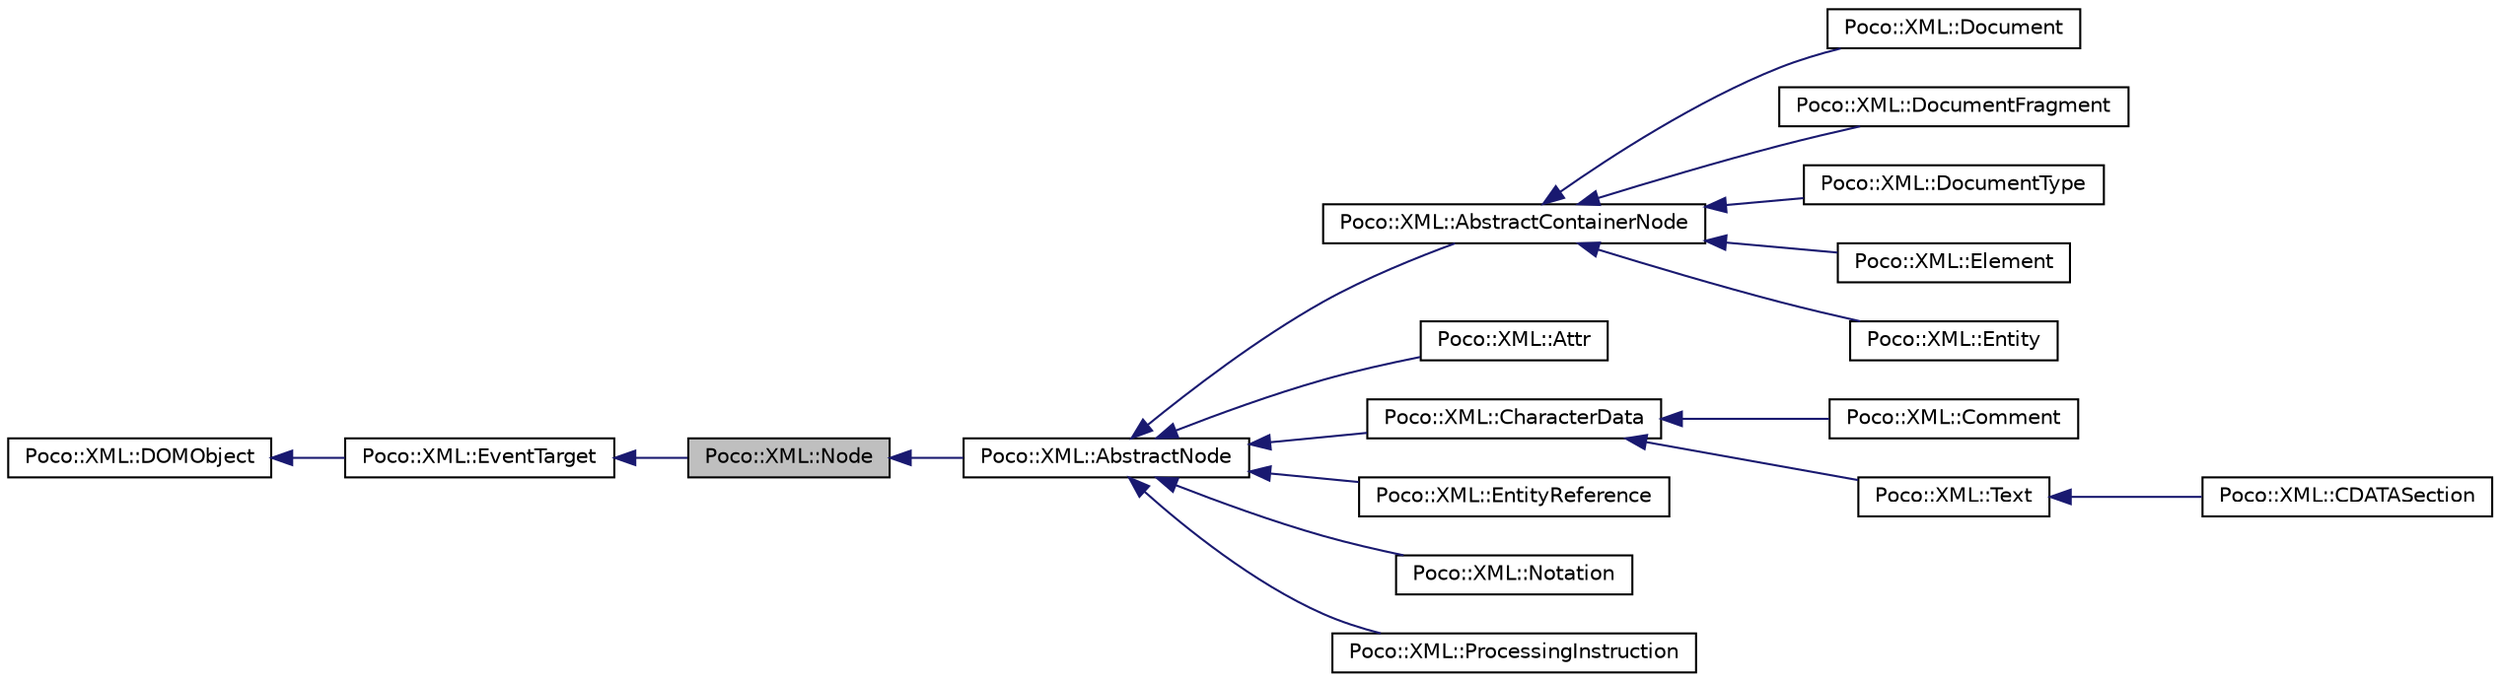 digraph "Poco::XML::Node"
{
 // LATEX_PDF_SIZE
  edge [fontname="Helvetica",fontsize="10",labelfontname="Helvetica",labelfontsize="10"];
  node [fontname="Helvetica",fontsize="10",shape=record];
  rankdir="LR";
  Node1 [label="Poco::XML::Node",height=0.2,width=0.4,color="black", fillcolor="grey75", style="filled", fontcolor="black",tooltip=" "];
  Node2 -> Node1 [dir="back",color="midnightblue",fontsize="10",style="solid"];
  Node2 [label="Poco::XML::EventTarget",height=0.2,width=0.4,color="black", fillcolor="white", style="filled",URL="$classPoco_1_1XML_1_1EventTarget.html",tooltip=" "];
  Node3 -> Node2 [dir="back",color="midnightblue",fontsize="10",style="solid"];
  Node3 [label="Poco::XML::DOMObject",height=0.2,width=0.4,color="black", fillcolor="white", style="filled",URL="$classPoco_1_1XML_1_1DOMObject.html",tooltip=" "];
  Node1 -> Node4 [dir="back",color="midnightblue",fontsize="10",style="solid"];
  Node4 [label="Poco::XML::AbstractNode",height=0.2,width=0.4,color="black", fillcolor="white", style="filled",URL="$classPoco_1_1XML_1_1AbstractNode.html",tooltip=" "];
  Node4 -> Node5 [dir="back",color="midnightblue",fontsize="10",style="solid"];
  Node5 [label="Poco::XML::AbstractContainerNode",height=0.2,width=0.4,color="black", fillcolor="white", style="filled",URL="$classPoco_1_1XML_1_1AbstractContainerNode.html",tooltip=" "];
  Node5 -> Node6 [dir="back",color="midnightblue",fontsize="10",style="solid"];
  Node6 [label="Poco::XML::Document",height=0.2,width=0.4,color="black", fillcolor="white", style="filled",URL="$classPoco_1_1XML_1_1Document.html",tooltip=" "];
  Node5 -> Node7 [dir="back",color="midnightblue",fontsize="10",style="solid"];
  Node7 [label="Poco::XML::DocumentFragment",height=0.2,width=0.4,color="black", fillcolor="white", style="filled",URL="$classPoco_1_1XML_1_1DocumentFragment.html",tooltip=" "];
  Node5 -> Node8 [dir="back",color="midnightblue",fontsize="10",style="solid"];
  Node8 [label="Poco::XML::DocumentType",height=0.2,width=0.4,color="black", fillcolor="white", style="filled",URL="$classPoco_1_1XML_1_1DocumentType.html",tooltip=" "];
  Node5 -> Node9 [dir="back",color="midnightblue",fontsize="10",style="solid"];
  Node9 [label="Poco::XML::Element",height=0.2,width=0.4,color="black", fillcolor="white", style="filled",URL="$classPoco_1_1XML_1_1Element.html",tooltip=" "];
  Node5 -> Node10 [dir="back",color="midnightblue",fontsize="10",style="solid"];
  Node10 [label="Poco::XML::Entity",height=0.2,width=0.4,color="black", fillcolor="white", style="filled",URL="$classPoco_1_1XML_1_1Entity.html",tooltip=" "];
  Node4 -> Node11 [dir="back",color="midnightblue",fontsize="10",style="solid"];
  Node11 [label="Poco::XML::Attr",height=0.2,width=0.4,color="black", fillcolor="white", style="filled",URL="$classPoco_1_1XML_1_1Attr.html",tooltip=" "];
  Node4 -> Node12 [dir="back",color="midnightblue",fontsize="10",style="solid"];
  Node12 [label="Poco::XML::CharacterData",height=0.2,width=0.4,color="black", fillcolor="white", style="filled",URL="$classPoco_1_1XML_1_1CharacterData.html",tooltip=" "];
  Node12 -> Node13 [dir="back",color="midnightblue",fontsize="10",style="solid"];
  Node13 [label="Poco::XML::Comment",height=0.2,width=0.4,color="black", fillcolor="white", style="filled",URL="$classPoco_1_1XML_1_1Comment.html",tooltip=" "];
  Node12 -> Node14 [dir="back",color="midnightblue",fontsize="10",style="solid"];
  Node14 [label="Poco::XML::Text",height=0.2,width=0.4,color="black", fillcolor="white", style="filled",URL="$classPoco_1_1XML_1_1Text.html",tooltip=" "];
  Node14 -> Node15 [dir="back",color="midnightblue",fontsize="10",style="solid"];
  Node15 [label="Poco::XML::CDATASection",height=0.2,width=0.4,color="black", fillcolor="white", style="filled",URL="$classPoco_1_1XML_1_1CDATASection.html",tooltip=" "];
  Node4 -> Node16 [dir="back",color="midnightblue",fontsize="10",style="solid"];
  Node16 [label="Poco::XML::EntityReference",height=0.2,width=0.4,color="black", fillcolor="white", style="filled",URL="$classPoco_1_1XML_1_1EntityReference.html",tooltip=" "];
  Node4 -> Node17 [dir="back",color="midnightblue",fontsize="10",style="solid"];
  Node17 [label="Poco::XML::Notation",height=0.2,width=0.4,color="black", fillcolor="white", style="filled",URL="$classPoco_1_1XML_1_1Notation.html",tooltip=" "];
  Node4 -> Node18 [dir="back",color="midnightblue",fontsize="10",style="solid"];
  Node18 [label="Poco::XML::ProcessingInstruction",height=0.2,width=0.4,color="black", fillcolor="white", style="filled",URL="$classPoco_1_1XML_1_1ProcessingInstruction.html",tooltip=" "];
}
